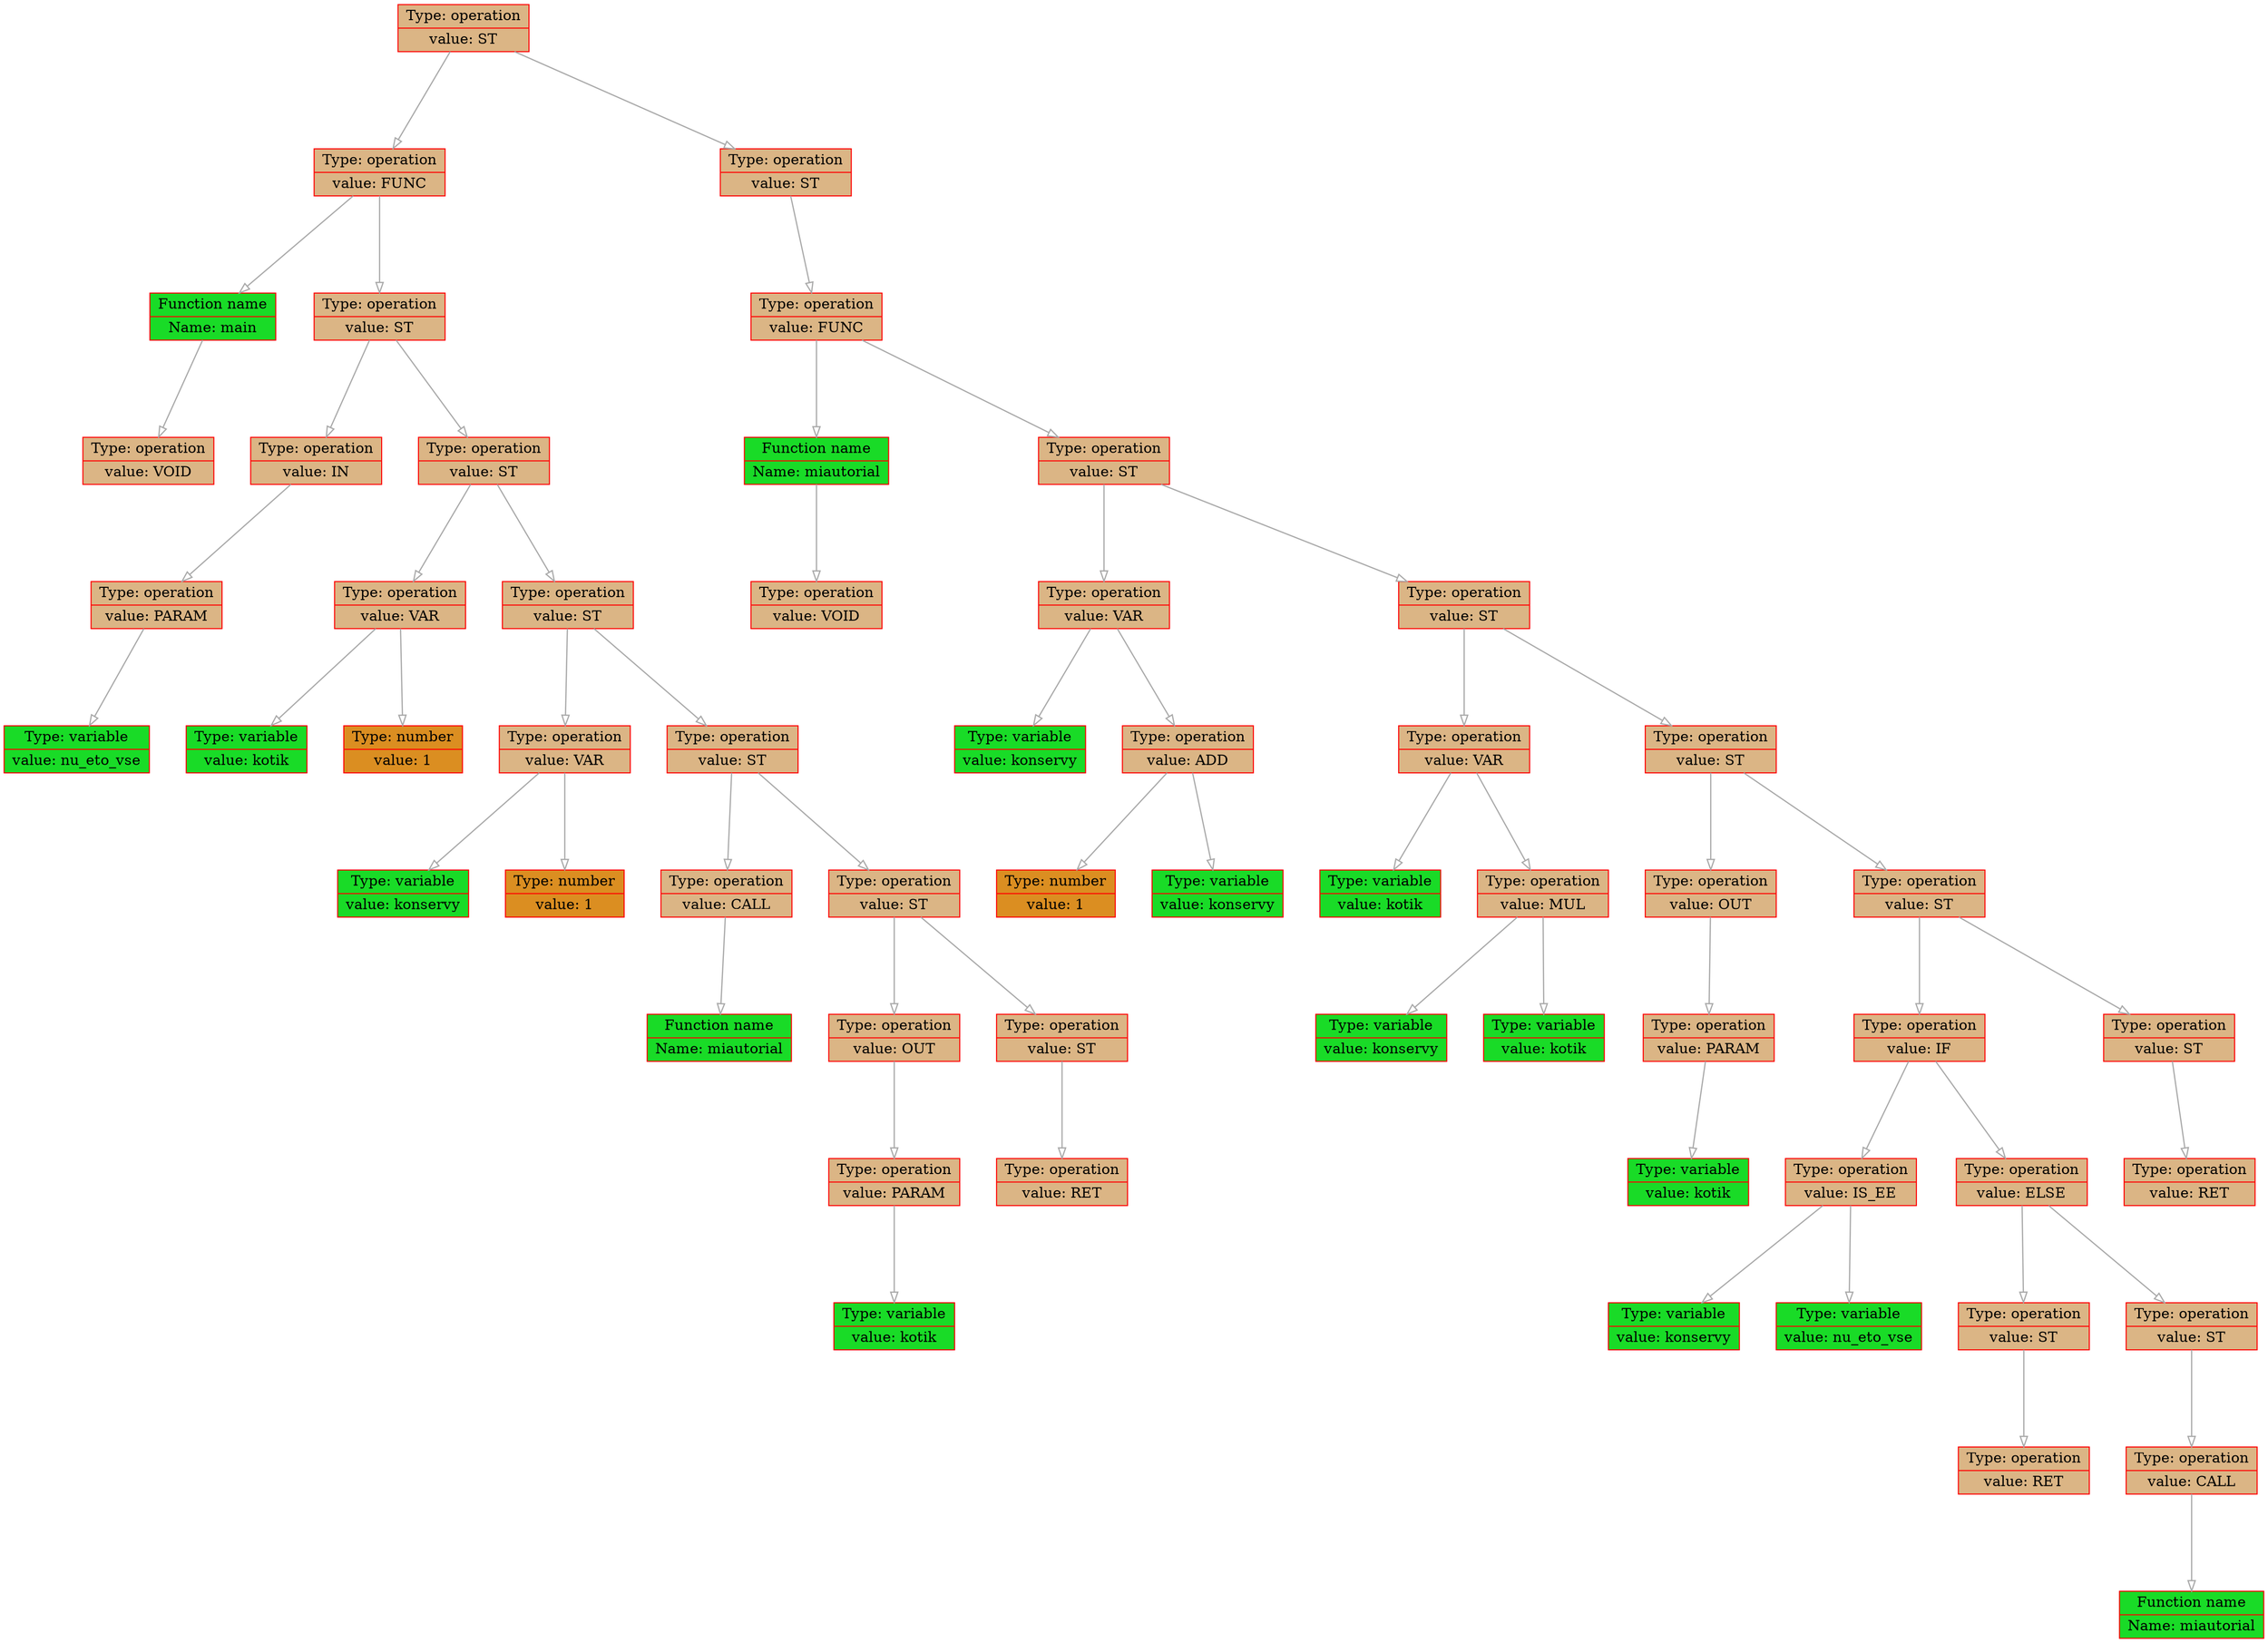 
    digraph g {
        dpi      = 200;
        fontname = "Comic Sans MS";
        fontsize = 20;
        rankdir   =  TB;
        edge [color = darkgrey, arrowhead = onormal, arrowsize = 1, penwidth = 1.2]
        graph[fillcolor = lightgreen, ranksep = 1.3, nodesep = 0.5,
        style = "rounded, filled",color = green, penwidth = 2]

    Node000001929544a680[shape=record, width=0.2, style="filled", color="red", fillcolor="#DBB585",label=" {Type: operation | value: ST}"] 
 
Node0000019295449d60[shape=record, width=0.2, style="filled", color="red", fillcolor="#DBB585",label=" {Type: operation | value: FUNC}"] 
 
Node0000019295449920[shape=record, width=0.2, style="filled", color="red", fillcolor="#19DB27",label=" {Function name | Name: main}"] 
 
Node00000192954498f0[shape=record, width=0.2, style="filled", color="red", fillcolor="#DBB585",label=" {Type: operation | value: VOID}"] 
 
Node0000019295449e20[shape=record, width=0.2, style="filled", color="red", fillcolor="#DBB585",label=" {Type: operation | value: ST}"] 
 
Node00000192954499b0[shape=record, width=0.2, style="filled", color="red", fillcolor="#DBB585",label=" {Type: operation | value: IN}"] 
 
Node0000019295449980[shape=record, width=0.2, style="filled", color="red", fillcolor="#DBB585",label=" {Type: operation | value: PARAM}"] 
 
Node0000019295449950[shape=record, width=0.2, style="filled", color="red", fillcolor="#19DB27",label=" {Type: variable | value: nu_eto_vse}"] 
 
Node0000019295449ee0[shape=record, width=0.2, style="filled", color="red", fillcolor="#DBB585",label=" {Type: operation | value: ST}"] 
 
Node0000019295449aa0[shape=record, width=0.2, style="filled", color="red", fillcolor="#DBB585",label=" {Type: operation | value: VAR}"] 
 
Node00000192954499e0[shape=record, width=0.2, style="filled", color="red", fillcolor="#19DB27",label=" {Type: variable | value: kotik}"] 
 
Node0000019295449a70[shape=record, width=0.2, style="filled", color="red", fillcolor="#DB8E21",label=" {Type: number | value: 1}"] 
 
Node0000019295449c40[shape=record, width=0.2, style="filled", color="red", fillcolor="#DBB585",label=" {Type: operation | value: ST}"] 
 
Node0000019295449b30[shape=record, width=0.2, style="filled", color="red", fillcolor="#DBB585",label=" {Type: operation | value: VAR}"] 
 
Node0000019295449ad0[shape=record, width=0.2, style="filled", color="red", fillcolor="#19DB27",label=" {Type: variable | value: konservy}"] 
 
Node0000019295449b00[shape=record, width=0.2, style="filled", color="red", fillcolor="#DB8E21",label=" {Type: number | value: 1}"] 
 
Node0000019295449df0[shape=record, width=0.2, style="filled", color="red", fillcolor="#DBB585",label=" {Type: operation | value: ST}"] 
 
Node0000019295449dc0[shape=record, width=0.2, style="filled", color="red", fillcolor="#DBB585",label=" {Type: operation | value: CALL}"] 
 
Node0000019295449b60[shape=record, width=0.2, style="filled", color="red", fillcolor="#19DB27",label=" {Function name | Name: miautorial}"] 
 
Node0000019295449c10[shape=record, width=0.2, style="filled", color="red", fillcolor="#DBB585",label=" {Type: operation | value: ST}"] 
 
Node0000019295449d30[shape=record, width=0.2, style="filled", color="red", fillcolor="#DBB585",label=" {Type: operation | value: OUT}"] 
 
Node0000019295449e80[shape=record, width=0.2, style="filled", color="red", fillcolor="#DBB585",label=" {Type: operation | value: PARAM}"] 
 
Node0000019295449d00[shape=record, width=0.2, style="filled", color="red", fillcolor="#19DB27",label=" {Type: variable | value: kotik}"] 
 
Node0000019295449be0[shape=record, width=0.2, style="filled", color="red", fillcolor="#DBB585",label=" {Type: operation | value: ST}"] 
 
Node0000019295449eb0[shape=record, width=0.2, style="filled", color="red", fillcolor="#DBB585",label=" {Type: operation | value: RET}"] 
 
Node000001929544a410[shape=record, width=0.2, style="filled", color="red", fillcolor="#DBB585",label=" {Type: operation | value: ST}"] 
 
Node000001929544a3e0[shape=record, width=0.2, style="filled", color="red", fillcolor="#DBB585",label=" {Type: operation | value: FUNC}"] 
 
Node0000019295449c70[shape=record, width=0.2, style="filled", color="red", fillcolor="#19DB27",label=" {Function name | Name: miautorial}"] 
 
Node0000019295449e50[shape=record, width=0.2, style="filled", color="red", fillcolor="#DBB585",label=" {Type: operation | value: VOID}"] 
 
Node000001929544a320[shape=record, width=0.2, style="filled", color="red", fillcolor="#DBB585",label=" {Type: operation | value: ST}"] 
 
Node0000019295449d90[shape=record, width=0.2, style="filled", color="red", fillcolor="#DBB585",label=" {Type: operation | value: VAR}"] 
 
Node0000019295449f10[shape=record, width=0.2, style="filled", color="red", fillcolor="#19DB27",label=" {Type: variable | value: konservy}"] 
 
Node0000019295449cd0[shape=record, width=0.2, style="filled", color="red", fillcolor="#DBB585",label=" {Type: operation | value: ADD}"] 
 
Node0000019295449f40[shape=record, width=0.2, style="filled", color="red", fillcolor="#DB8E21",label=" {Type: number | value: 1}"] 
 
Node0000019295449ca0[shape=record, width=0.2, style="filled", color="red", fillcolor="#19DB27",label=" {Type: variable | value: konservy}"] 
 
Node000001929544a650[shape=record, width=0.2, style="filled", color="red", fillcolor="#DBB585",label=" {Type: operation | value: ST}"] 
 
Node000001929544a200[shape=record, width=0.2, style="filled", color="red", fillcolor="#DBB585",label=" {Type: operation | value: VAR}"] 
 
Node000001929544a080[shape=record, width=0.2, style="filled", color="red", fillcolor="#19DB27",label=" {Type: variable | value: kotik}"] 
 
Node000001929544a350[shape=record, width=0.2, style="filled", color="red", fillcolor="#DBB585",label=" {Type: operation | value: MUL}"] 
 
Node000001929544a1d0[shape=record, width=0.2, style="filled", color="red", fillcolor="#19DB27",label=" {Type: variable | value: konservy}"] 
 
Node000001929544a5c0[shape=record, width=0.2, style="filled", color="red", fillcolor="#19DB27",label=" {Type: variable | value: kotik}"] 
 
Node0000019295449ff0[shape=record, width=0.2, style="filled", color="red", fillcolor="#DBB585",label=" {Type: operation | value: ST}"] 
 
Node000001929544a6e0[shape=record, width=0.2, style="filled", color="red", fillcolor="#DBB585",label=" {Type: operation | value: OUT}"] 
 
Node000001929544a4a0[shape=record, width=0.2, style="filled", color="red", fillcolor="#DBB585",label=" {Type: operation | value: PARAM}"] 
 
Node000001929544a5f0[shape=record, width=0.2, style="filled", color="red", fillcolor="#19DB27",label=" {Type: variable | value: kotik}"] 
 
Node000001929544a3b0[shape=record, width=0.2, style="filled", color="red", fillcolor="#DBB585",label=" {Type: operation | value: ST}"] 
 
Node000001929544a2c0[shape=record, width=0.2, style="filled", color="red", fillcolor="#DBB585",label=" {Type: operation | value: IF}"] 
 
Node000001929544a500[shape=record, width=0.2, style="filled", color="red", fillcolor="#DBB585",label=" {Type: operation | value: IS_EE}"] 
 
Node000001929544a620[shape=record, width=0.2, style="filled", color="red", fillcolor="#19DB27",label=" {Type: variable | value: konservy}"] 
 
Node000001929544a230[shape=record, width=0.2, style="filled", color="red", fillcolor="#19DB27",label=" {Type: variable | value: nu_eto_vse}"] 
 
Node000001929544a590[shape=record, width=0.2, style="filled", color="red", fillcolor="#DBB585",label=" {Type: operation | value: ELSE}"] 
 
Node000001929544a2f0[shape=record, width=0.2, style="filled", color="red", fillcolor="#DBB585",label=" {Type: operation | value: ST}"] 
 
Node000001929544a260[shape=record, width=0.2, style="filled", color="red", fillcolor="#DBB585",label=" {Type: operation | value: RET}"] 
 
Node000001929544a290[shape=record, width=0.2, style="filled", color="red", fillcolor="#DBB585",label=" {Type: operation | value: ST}"] 
 
Node000001929544a020[shape=record, width=0.2, style="filled", color="red", fillcolor="#DBB585",label=" {Type: operation | value: CALL}"] 
 
Node000001929544a380[shape=record, width=0.2, style="filled", color="red", fillcolor="#19DB27",label=" {Function name | Name: miautorial}"] 
 
Node000001929544a6b0[shape=record, width=0.2, style="filled", color="red", fillcolor="#DBB585",label=" {Type: operation | value: ST}"] 
 
Node000001929544a4d0[shape=record, width=0.2, style="filled", color="red", fillcolor="#DBB585",label=" {Type: operation | value: RET}"] 
 
Node000001929544a680->Node0000019295449d60
Node0000019295449d60->Node0000019295449920
Node0000019295449920->Node00000192954498f0
Node0000019295449d60->Node0000019295449e20
Node0000019295449e20->Node00000192954499b0
Node00000192954499b0->Node0000019295449980
Node0000019295449980->Node0000019295449950
Node0000019295449e20->Node0000019295449ee0
Node0000019295449ee0->Node0000019295449aa0
Node0000019295449aa0->Node00000192954499e0
Node0000019295449aa0->Node0000019295449a70
Node0000019295449ee0->Node0000019295449c40
Node0000019295449c40->Node0000019295449b30
Node0000019295449b30->Node0000019295449ad0
Node0000019295449b30->Node0000019295449b00
Node0000019295449c40->Node0000019295449df0
Node0000019295449df0->Node0000019295449dc0
Node0000019295449dc0->Node0000019295449b60
Node0000019295449df0->Node0000019295449c10
Node0000019295449c10->Node0000019295449d30
Node0000019295449d30->Node0000019295449e80
Node0000019295449e80->Node0000019295449d00
Node0000019295449c10->Node0000019295449be0
Node0000019295449be0->Node0000019295449eb0
Node000001929544a680->Node000001929544a410
Node000001929544a410->Node000001929544a3e0
Node000001929544a3e0->Node0000019295449c70
Node0000019295449c70->Node0000019295449e50
Node000001929544a3e0->Node000001929544a320
Node000001929544a320->Node0000019295449d90
Node0000019295449d90->Node0000019295449f10
Node0000019295449d90->Node0000019295449cd0
Node0000019295449cd0->Node0000019295449f40
Node0000019295449cd0->Node0000019295449ca0
Node000001929544a320->Node000001929544a650
Node000001929544a650->Node000001929544a200
Node000001929544a200->Node000001929544a080
Node000001929544a200->Node000001929544a350
Node000001929544a350->Node000001929544a1d0
Node000001929544a350->Node000001929544a5c0
Node000001929544a650->Node0000019295449ff0
Node0000019295449ff0->Node000001929544a6e0
Node000001929544a6e0->Node000001929544a4a0
Node000001929544a4a0->Node000001929544a5f0
Node0000019295449ff0->Node000001929544a3b0
Node000001929544a3b0->Node000001929544a2c0
Node000001929544a2c0->Node000001929544a500
Node000001929544a500->Node000001929544a620
Node000001929544a500->Node000001929544a230
Node000001929544a2c0->Node000001929544a590
Node000001929544a590->Node000001929544a2f0
Node000001929544a2f0->Node000001929544a260
Node000001929544a590->Node000001929544a290
Node000001929544a290->Node000001929544a020
Node000001929544a020->Node000001929544a380
Node000001929544a3b0->Node000001929544a6b0
Node000001929544a6b0->Node000001929544a4d0
}
